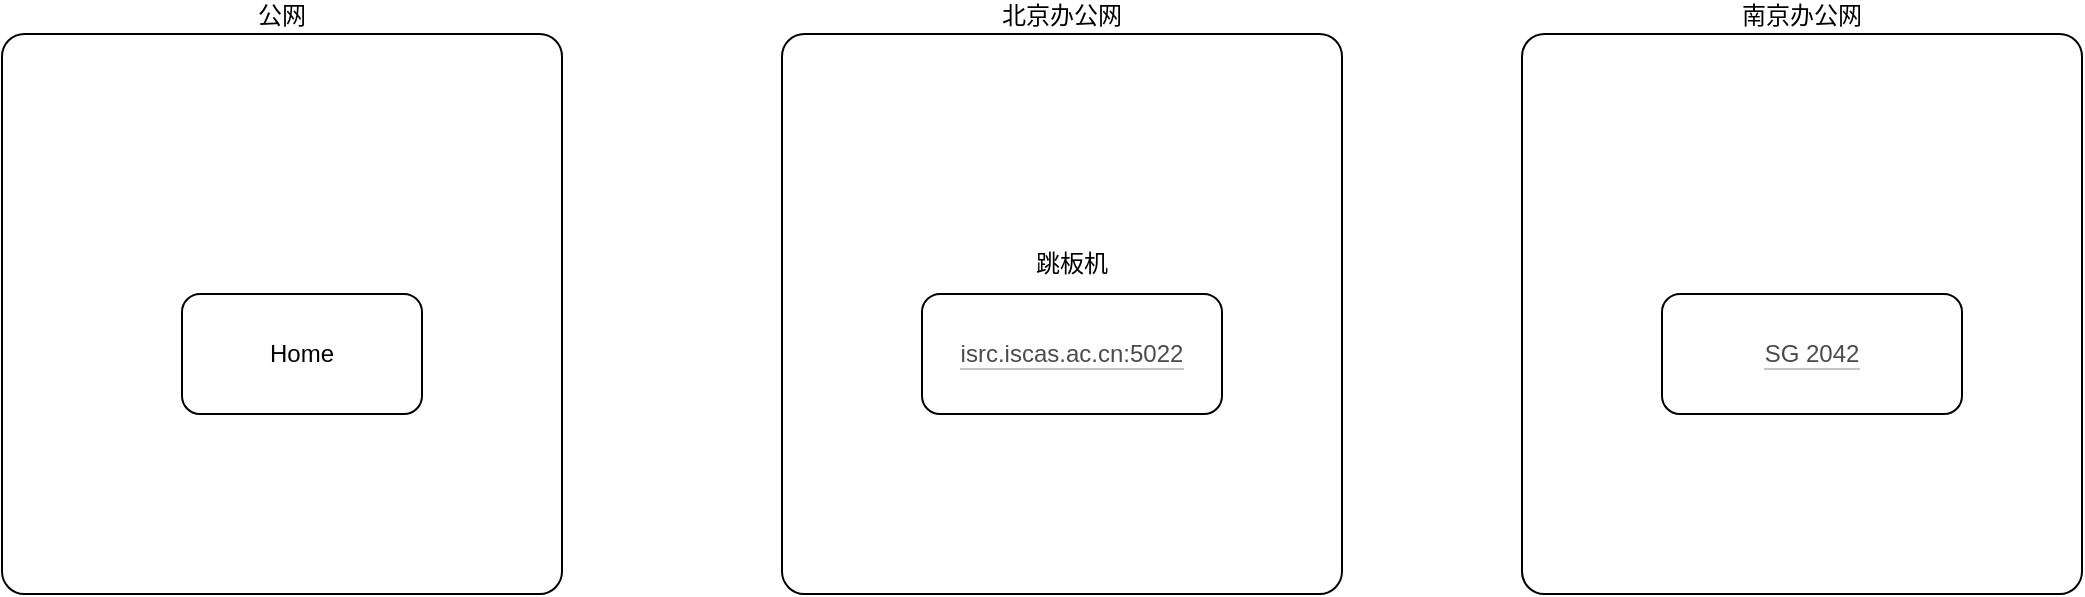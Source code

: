 <mxfile version="24.5.5" type="github">
  <diagram name="第 1 页" id="DirXx7b47t7gNk18HeAm">
    <mxGraphModel dx="2261" dy="761" grid="1" gridSize="10" guides="1" tooltips="1" connect="1" arrows="1" fold="1" page="1" pageScale="1" pageWidth="827" pageHeight="1169" math="0" shadow="0">
      <root>
        <mxCell id="0" />
        <mxCell id="1" parent="0" />
        <mxCell id="savJrED5YIGLC3cKT2Lo-5" value="&lt;div style=&quot;&quot;&gt;&lt;span style=&quot;background-color: initial;&quot;&gt;北京办公网&lt;/span&gt;&lt;/div&gt;" style="rounded=1;whiteSpace=wrap;html=1;align=center;labelPosition=center;verticalLabelPosition=top;verticalAlign=bottom;arcSize=4;" vertex="1" parent="1">
          <mxGeometry x="330" y="200" width="280" height="280" as="geometry" />
        </mxCell>
        <mxCell id="savJrED5YIGLC3cKT2Lo-4" value="&lt;div style=&quot;&quot;&gt;&lt;span style=&quot;background-color: initial;&quot;&gt;公网&lt;/span&gt;&lt;/div&gt;" style="rounded=1;whiteSpace=wrap;html=1;align=center;labelPosition=center;verticalLabelPosition=top;verticalAlign=bottom;arcSize=4;" vertex="1" parent="1">
          <mxGeometry x="-60" y="200" width="280" height="280" as="geometry" />
        </mxCell>
        <mxCell id="savJrED5YIGLC3cKT2Lo-1" value="Home" style="rounded=1;whiteSpace=wrap;html=1;" vertex="1" parent="1">
          <mxGeometry x="30" y="330" width="120" height="60" as="geometry" />
        </mxCell>
        <mxCell id="savJrED5YIGLC3cKT2Lo-2" value="&lt;span style=&quot;border-bottom:0.05em solid;border-color:rgba(55,53,47,.4);opacity:0.7&quot; class=&quot;link-annotation-unknown-block-id--957038794&quot;&gt;isrc.iscas.ac.cn:5022&lt;/span&gt;" style="rounded=1;whiteSpace=wrap;html=1;" vertex="1" parent="1">
          <mxGeometry x="400" y="330" width="150" height="60" as="geometry" />
        </mxCell>
        <mxCell id="savJrED5YIGLC3cKT2Lo-7" value="南京办公网" style="rounded=1;whiteSpace=wrap;html=1;align=center;labelPosition=center;verticalLabelPosition=top;verticalAlign=bottom;arcSize=4;" vertex="1" parent="1">
          <mxGeometry x="700" y="200" width="280" height="280" as="geometry" />
        </mxCell>
        <mxCell id="savJrED5YIGLC3cKT2Lo-8" value="&lt;span style=&quot;border-bottom:0.05em solid;border-color:rgba(55,53,47,.4);opacity:0.7&quot; class=&quot;link-annotation-unknown-block-id--957038794&quot;&gt;SG 2042&lt;/span&gt;" style="rounded=1;whiteSpace=wrap;html=1;" vertex="1" parent="1">
          <mxGeometry x="770" y="330" width="150" height="60" as="geometry" />
        </mxCell>
        <mxCell id="savJrED5YIGLC3cKT2Lo-9" value="跳板机" style="text;html=1;align=center;verticalAlign=middle;whiteSpace=wrap;rounded=0;" vertex="1" parent="1">
          <mxGeometry x="445" y="300" width="60" height="30" as="geometry" />
        </mxCell>
      </root>
    </mxGraphModel>
  </diagram>
</mxfile>
